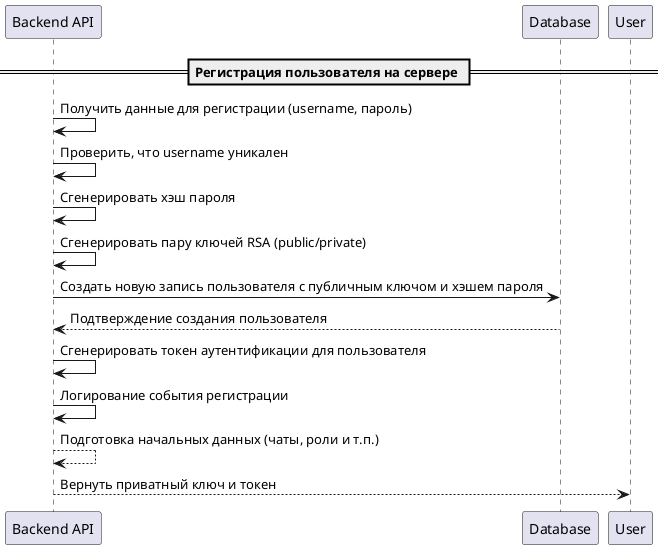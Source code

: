 @startuml
participant "Backend API" as API
participant "Database" as DB

== Регистрация пользователя на сервере ==
API -> API: Получить данные для регистрации (username, пароль)
API -> API: Проверить, что username уникален
API -> API: Сгенерировать хэш пароля
API -> API: Сгенерировать пару ключей RSA (public/private)
API -> DB: Создать новую запись пользователя с публичным ключом и хэшем пароля
DB --> API: Подтверждение создания пользователя
API -> API: Сгенерировать токен аутентификации для пользователя
API -> API: Логирование события регистрации
API --> API: Подготовка начальных данных (чаты, роли и т.п.)
API --> User: Вернуть приватный ключ и токен
@enduml

